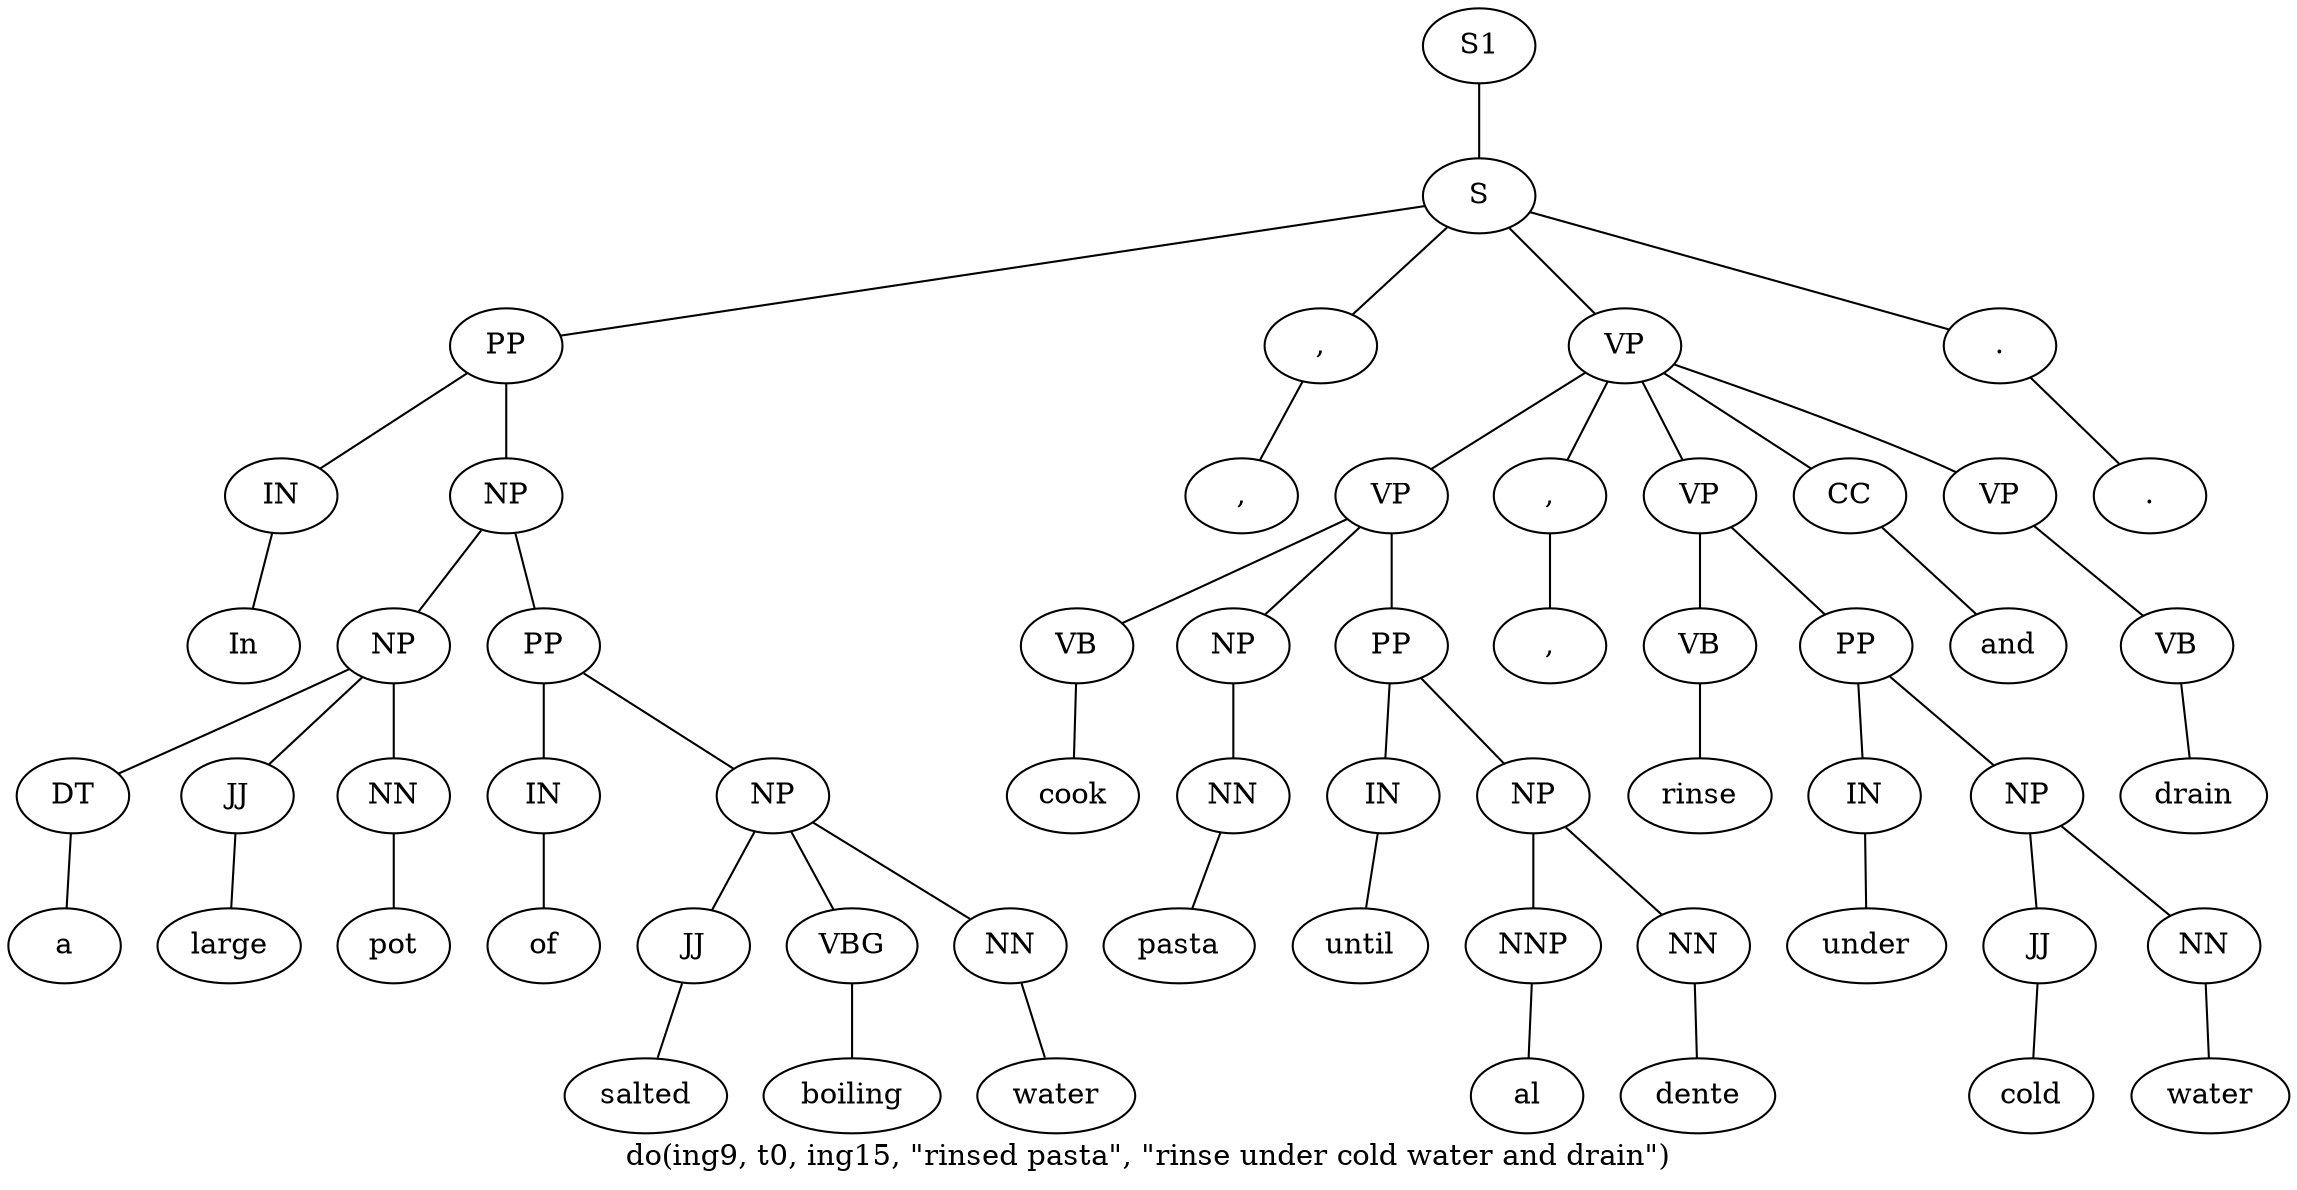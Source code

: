graph SyntaxGraph {
	label = "do(ing9, t0, ing15, \"rinsed pasta\", \"rinse under cold water and drain\")";
	Node0 [label="S1"];
	Node1 [label="S"];
	Node2 [label="PP"];
	Node3 [label="IN"];
	Node4 [label="In"];
	Node5 [label="NP"];
	Node6 [label="NP"];
	Node7 [label="DT"];
	Node8 [label="a"];
	Node9 [label="JJ"];
	Node10 [label="large"];
	Node11 [label="NN"];
	Node12 [label="pot"];
	Node13 [label="PP"];
	Node14 [label="IN"];
	Node15 [label="of"];
	Node16 [label="NP"];
	Node17 [label="JJ"];
	Node18 [label="salted"];
	Node19 [label="VBG"];
	Node20 [label="boiling"];
	Node21 [label="NN"];
	Node22 [label="water"];
	Node23 [label=","];
	Node24 [label=","];
	Node25 [label="VP"];
	Node26 [label="VP"];
	Node27 [label="VB"];
	Node28 [label="cook"];
	Node29 [label="NP"];
	Node30 [label="NN"];
	Node31 [label="pasta"];
	Node32 [label="PP"];
	Node33 [label="IN"];
	Node34 [label="until"];
	Node35 [label="NP"];
	Node36 [label="NNP"];
	Node37 [label="al"];
	Node38 [label="NN"];
	Node39 [label="dente"];
	Node40 [label=","];
	Node41 [label=","];
	Node42 [label="VP"];
	Node43 [label="VB"];
	Node44 [label="rinse"];
	Node45 [label="PP"];
	Node46 [label="IN"];
	Node47 [label="under"];
	Node48 [label="NP"];
	Node49 [label="JJ"];
	Node50 [label="cold"];
	Node51 [label="NN"];
	Node52 [label="water"];
	Node53 [label="CC"];
	Node54 [label="and"];
	Node55 [label="VP"];
	Node56 [label="VB"];
	Node57 [label="drain"];
	Node58 [label="."];
	Node59 [label="."];

	Node0 -- Node1;
	Node1 -- Node2;
	Node1 -- Node23;
	Node1 -- Node25;
	Node1 -- Node58;
	Node2 -- Node3;
	Node2 -- Node5;
	Node3 -- Node4;
	Node5 -- Node6;
	Node5 -- Node13;
	Node6 -- Node7;
	Node6 -- Node9;
	Node6 -- Node11;
	Node7 -- Node8;
	Node9 -- Node10;
	Node11 -- Node12;
	Node13 -- Node14;
	Node13 -- Node16;
	Node14 -- Node15;
	Node16 -- Node17;
	Node16 -- Node19;
	Node16 -- Node21;
	Node17 -- Node18;
	Node19 -- Node20;
	Node21 -- Node22;
	Node23 -- Node24;
	Node25 -- Node26;
	Node25 -- Node40;
	Node25 -- Node42;
	Node25 -- Node53;
	Node25 -- Node55;
	Node26 -- Node27;
	Node26 -- Node29;
	Node26 -- Node32;
	Node27 -- Node28;
	Node29 -- Node30;
	Node30 -- Node31;
	Node32 -- Node33;
	Node32 -- Node35;
	Node33 -- Node34;
	Node35 -- Node36;
	Node35 -- Node38;
	Node36 -- Node37;
	Node38 -- Node39;
	Node40 -- Node41;
	Node42 -- Node43;
	Node42 -- Node45;
	Node43 -- Node44;
	Node45 -- Node46;
	Node45 -- Node48;
	Node46 -- Node47;
	Node48 -- Node49;
	Node48 -- Node51;
	Node49 -- Node50;
	Node51 -- Node52;
	Node53 -- Node54;
	Node55 -- Node56;
	Node56 -- Node57;
	Node58 -- Node59;
}